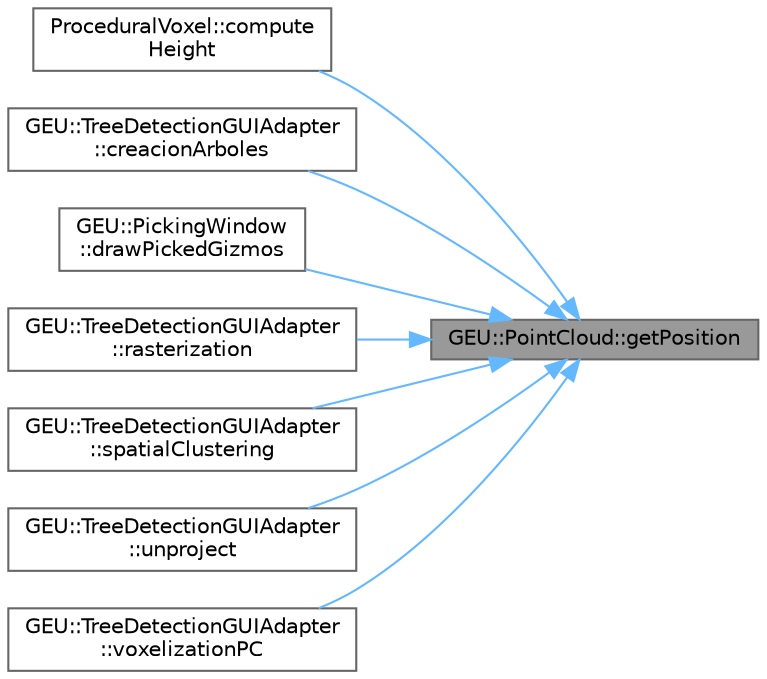digraph "GEU::PointCloud::getPosition"
{
 // LATEX_PDF_SIZE
  bgcolor="transparent";
  edge [fontname=Helvetica,fontsize=10,labelfontname=Helvetica,labelfontsize=10];
  node [fontname=Helvetica,fontsize=10,shape=box,height=0.2,width=0.4];
  rankdir="RL";
  Node1 [id="Node000001",label="GEU::PointCloud::getPosition",height=0.2,width=0.4,color="gray40", fillcolor="grey60", style="filled", fontcolor="black",tooltip=" "];
  Node1 -> Node2 [id="edge1_Node000001_Node000002",dir="back",color="steelblue1",style="solid",tooltip=" "];
  Node2 [id="Node000002",label="ProceduralVoxel::compute\lHeight",height=0.2,width=0.4,color="grey40", fillcolor="white", style="filled",URL="$dd/d00/class_procedural_voxel.html#a3be1e09302a6d5c64c74edbde63925f8",tooltip=" "];
  Node1 -> Node3 [id="edge2_Node000001_Node000003",dir="back",color="steelblue1",style="solid",tooltip=" "];
  Node3 [id="Node000003",label="GEU::TreeDetectionGUIAdapter\l::creacionArboles",height=0.2,width=0.4,color="grey40", fillcolor="white", style="filled",URL="$d3/d07/class_g_e_u_1_1_tree_detection_g_u_i_adapter.html#affb2c3091010eaa8affb9f065a6080ad",tooltip=" "];
  Node1 -> Node4 [id="edge3_Node000001_Node000004",dir="back",color="steelblue1",style="solid",tooltip=" "];
  Node4 [id="Node000004",label="GEU::PickingWindow\l::drawPickedGizmos",height=0.2,width=0.4,color="grey40", fillcolor="white", style="filled",URL="$d9/d01/class_g_e_u_1_1_picking_window.html#ae36fe8df3dac7b35f086614b2fdf33fa",tooltip=" "];
  Node1 -> Node5 [id="edge4_Node000001_Node000005",dir="back",color="steelblue1",style="solid",tooltip=" "];
  Node5 [id="Node000005",label="GEU::TreeDetectionGUIAdapter\l::rasterization",height=0.2,width=0.4,color="grey40", fillcolor="white", style="filled",URL="$d3/d07/class_g_e_u_1_1_tree_detection_g_u_i_adapter.html#a1b08b72ce466aad86b3046b6d61ebf25",tooltip=" "];
  Node1 -> Node6 [id="edge5_Node000001_Node000006",dir="back",color="steelblue1",style="solid",tooltip=" "];
  Node6 [id="Node000006",label="GEU::TreeDetectionGUIAdapter\l::spatialClustering",height=0.2,width=0.4,color="grey40", fillcolor="white", style="filled",URL="$d3/d07/class_g_e_u_1_1_tree_detection_g_u_i_adapter.html#adab86028e1e6085cb311ed22f9562100",tooltip=" "];
  Node1 -> Node7 [id="edge6_Node000001_Node000007",dir="back",color="steelblue1",style="solid",tooltip=" "];
  Node7 [id="Node000007",label="GEU::TreeDetectionGUIAdapter\l::unproject",height=0.2,width=0.4,color="grey40", fillcolor="white", style="filled",URL="$d3/d07/class_g_e_u_1_1_tree_detection_g_u_i_adapter.html#a783c79a0cfe21a5909eab866d81521a1",tooltip=" "];
  Node1 -> Node8 [id="edge7_Node000001_Node000008",dir="back",color="steelblue1",style="solid",tooltip=" "];
  Node8 [id="Node000008",label="GEU::TreeDetectionGUIAdapter\l::voxelizationPC",height=0.2,width=0.4,color="grey40", fillcolor="white", style="filled",URL="$d3/d07/class_g_e_u_1_1_tree_detection_g_u_i_adapter.html#a9dcb347e434c6fa3d84171f48e637b75",tooltip=" "];
}
